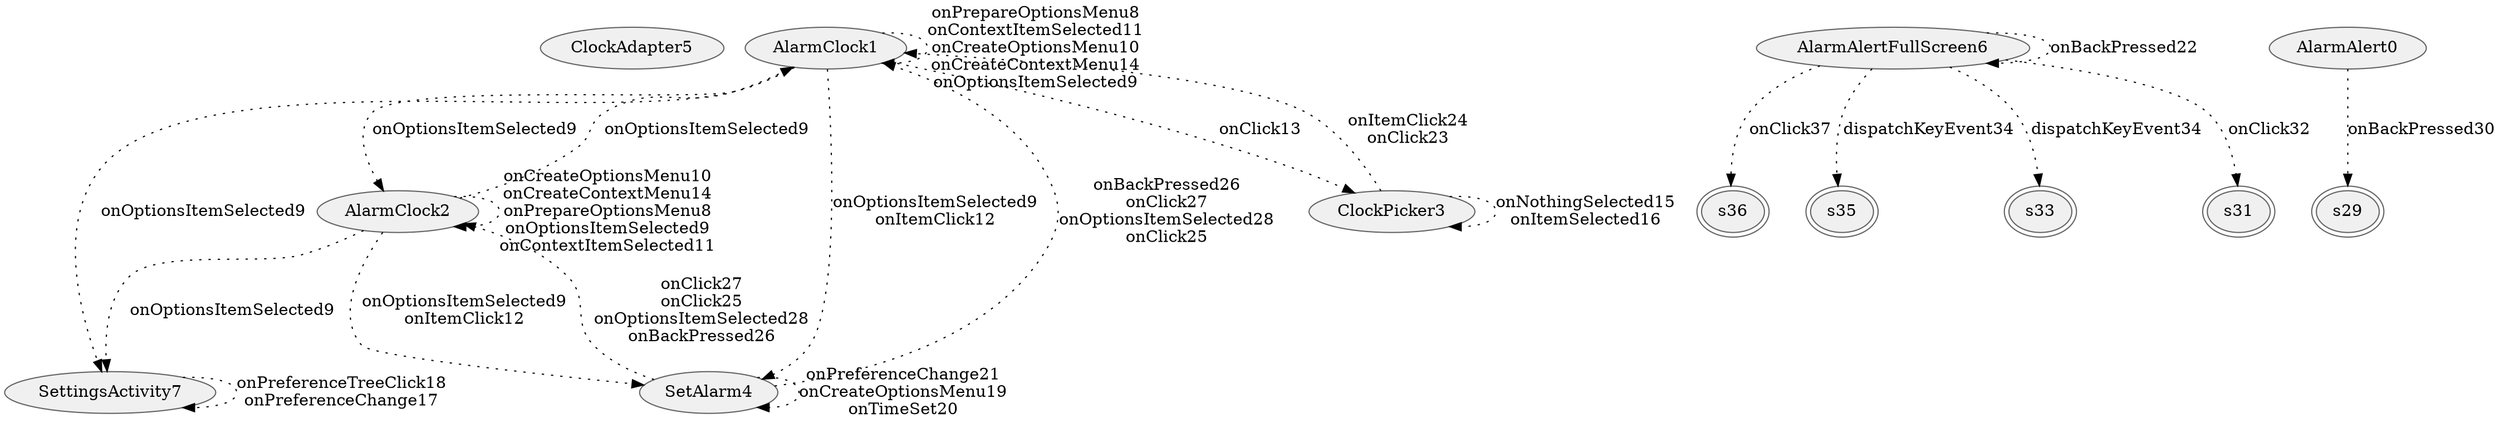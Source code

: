 digraph {
fontname="Helvetica";
node[style="filled,solid", colorscheme=greys3, fillcolor=1, color=3];
ClockAdapter5;
AlarmClock1;
s36[peripheries=2];
AlarmClock2;
ClockPicker3;
SettingsActivity7;
SetAlarm4;
s35[peripheries=2];
AlarmAlert0;
s29[peripheries=2];
s33[peripheries=2];
s31[peripheries=2];
AlarmAlertFullScreen6;
AlarmClock1 -> AlarmClock1[label="onPrepareOptionsMenu8
onContextItemSelected11
onCreateOptionsMenu10
onCreateContextMenu14
onOptionsItemSelected9",style=dotted];
AlarmClock1 -> AlarmClock2[label="onOptionsItemSelected9",style=dotted];
AlarmClock1 -> ClockPicker3[label="onClick13",style=dotted];
AlarmClock1 -> SettingsActivity7[label="onOptionsItemSelected9",style=dotted];
AlarmClock1 -> SetAlarm4[label="onOptionsItemSelected9
onItemClick12",style=dotted];
AlarmClock2 -> AlarmClock1[label="onOptionsItemSelected9",style=dotted];
AlarmClock2 -> AlarmClock2[label="onCreateOptionsMenu10
onCreateContextMenu14
onPrepareOptionsMenu8
onOptionsItemSelected9
onContextItemSelected11",style=dotted];
AlarmClock2 -> SettingsActivity7[label="onOptionsItemSelected9",style=dotted];
AlarmClock2 -> SetAlarm4[label="onOptionsItemSelected9
onItemClick12",style=dotted];
ClockPicker3 -> AlarmClock1[label="onItemClick24
onClick23",style=dotted];
ClockPicker3 -> ClockPicker3[label="onNothingSelected15
onItemSelected16",style=dotted];
SettingsActivity7 -> SettingsActivity7[label="onPreferenceTreeClick18
onPreferenceChange17",style=dotted];
SetAlarm4 -> AlarmClock1[label="onBackPressed26
onClick27
onOptionsItemSelected28
onClick25",style=dotted];
SetAlarm4 -> AlarmClock2[label="onClick27
onClick25
onOptionsItemSelected28
onBackPressed26",style=dotted];
SetAlarm4 -> SetAlarm4[label="onPreferenceChange21
onCreateOptionsMenu19
onTimeSet20",style=dotted];
AlarmAlert0 -> s29[label="onBackPressed30",style=dotted];
AlarmAlertFullScreen6 -> s36[label="onClick37",style=dotted];
AlarmAlertFullScreen6 -> s33[label="dispatchKeyEvent34",style=dotted];
AlarmAlertFullScreen6 -> s31[label="onClick32",style=dotted];
AlarmAlertFullScreen6 -> s35[label="dispatchKeyEvent34",style=dotted];
AlarmAlertFullScreen6 -> AlarmAlertFullScreen6[label="onBackPressed22",style=dotted];
}